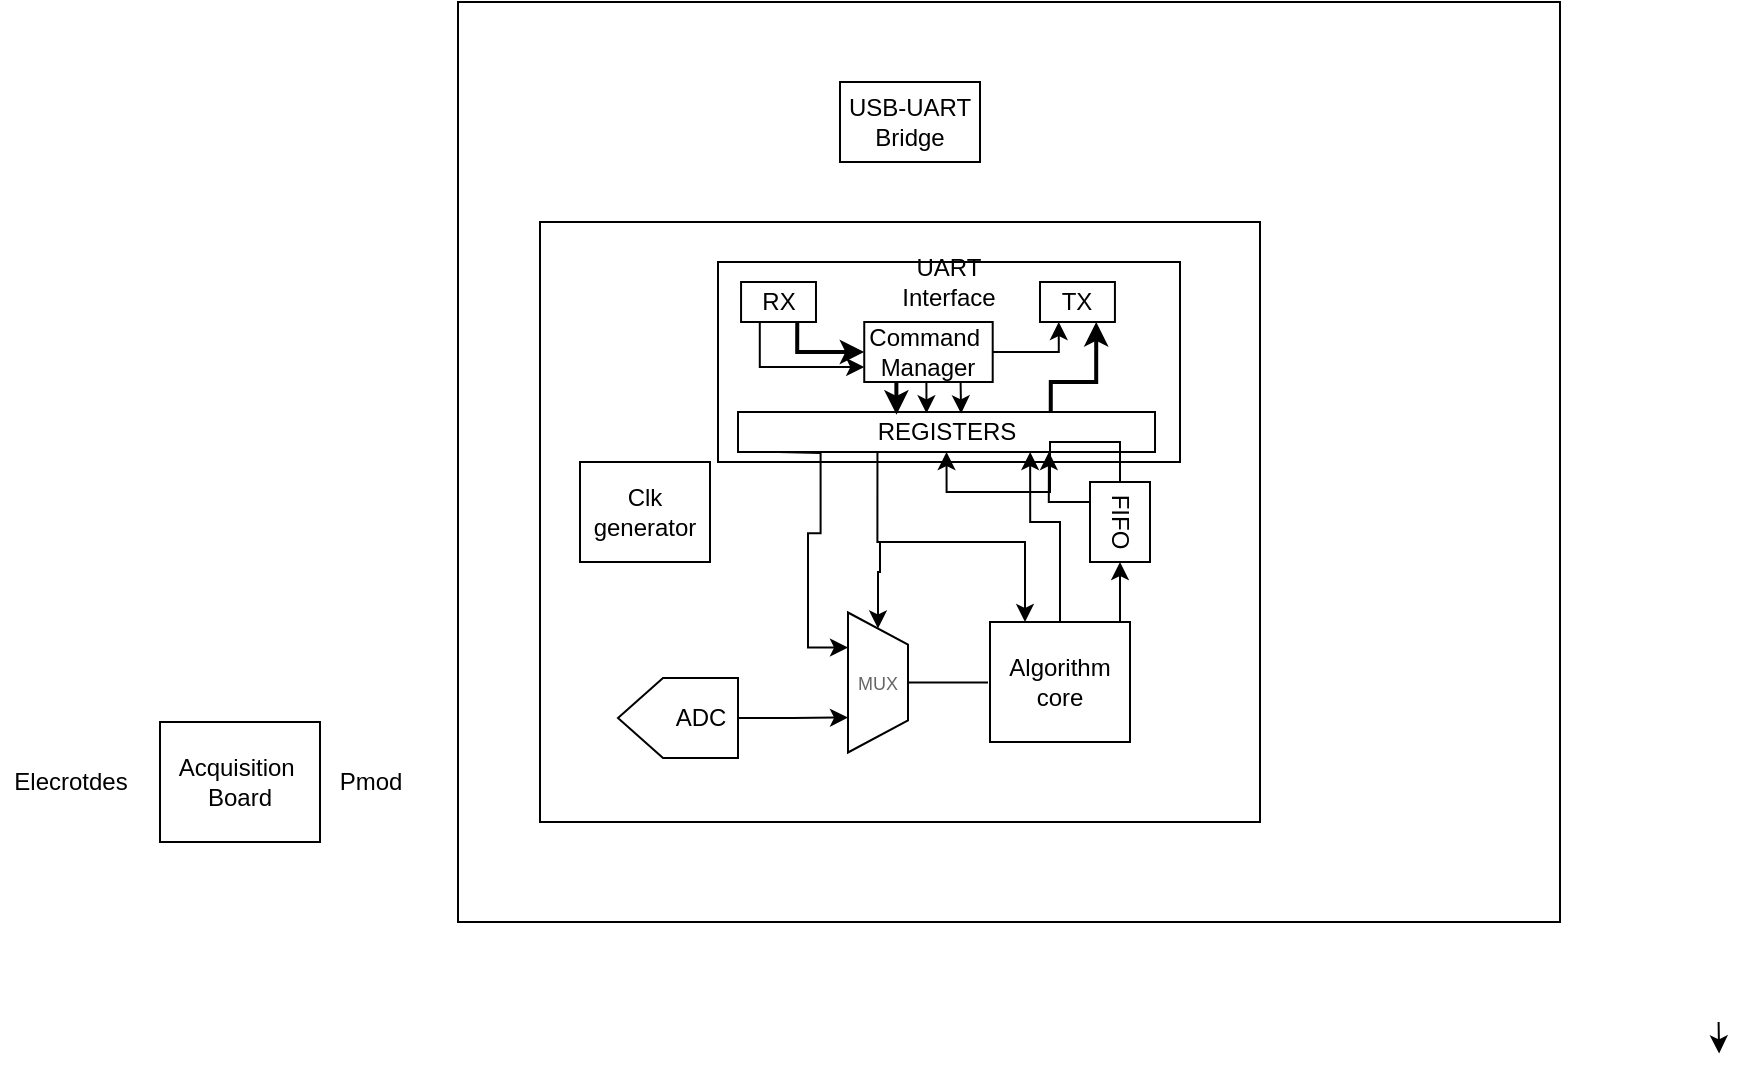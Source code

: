 <mxfile version="16.5.6" type="github">
  <diagram id="rzP6tae6U1hc_79Av_jn" name="Page-1">
    <mxGraphModel dx="1581" dy="1064" grid="1" gridSize="10" guides="1" tooltips="1" connect="1" arrows="1" fold="1" page="1" pageScale="1" pageWidth="827" pageHeight="1169" math="0" shadow="0">
      <root>
        <mxCell id="0" />
        <mxCell id="1" parent="0" />
        <mxCell id="Tux2hPUuRy_x0GbL0UM1-4" value="BASYS3" style="rounded=0;whiteSpace=wrap;html=1;spacingBottom=73;" vertex="1" parent="1">
          <mxGeometry x="239" y="180" width="551" height="460" as="geometry" />
        </mxCell>
        <mxCell id="Tux2hPUuRy_x0GbL0UM1-5" value="Acquisition&amp;nbsp;&lt;br&gt;Board" style="rounded=0;whiteSpace=wrap;html=1;" vertex="1" parent="1">
          <mxGeometry x="90" y="540" width="80" height="60" as="geometry" />
        </mxCell>
        <mxCell id="Tux2hPUuRy_x0GbL0UM1-7" value="Pmod" style="text;html=1;align=center;verticalAlign=middle;resizable=0;points=[];autosize=1;strokeColor=none;fillColor=none;" vertex="1" parent="1">
          <mxGeometry x="170" y="560" width="50" height="20" as="geometry" />
        </mxCell>
        <mxCell id="Tux2hPUuRy_x0GbL0UM1-11" value="Elecrotdes" style="text;html=1;align=center;verticalAlign=middle;resizable=0;points=[];autosize=1;strokeColor=none;fillColor=none;" vertex="1" parent="1">
          <mxGeometry x="10" y="560" width="70" height="20" as="geometry" />
        </mxCell>
        <mxCell id="Tux2hPUuRy_x0GbL0UM1-15" value="USB-UART&lt;br&gt;Bridge" style="rounded=0;whiteSpace=wrap;html=1;" vertex="1" parent="1">
          <mxGeometry x="430" y="220" width="70" height="40" as="geometry" />
        </mxCell>
        <mxCell id="Tux2hPUuRy_x0GbL0UM1-62" value="" style="group" vertex="1" connectable="0" parent="1">
          <mxGeometry x="280" y="290" width="360" height="300" as="geometry" />
        </mxCell>
        <mxCell id="Tux2hPUuRy_x0GbL0UM1-38" value="" style="rounded=0;whiteSpace=wrap;html=1;strokeWidth=1;" vertex="1" parent="Tux2hPUuRy_x0GbL0UM1-62">
          <mxGeometry width="360" height="300" as="geometry" />
        </mxCell>
        <mxCell id="Tux2hPUuRy_x0GbL0UM1-1" value="Algorithm core" style="rounded=0;whiteSpace=wrap;html=1;" vertex="1" parent="Tux2hPUuRy_x0GbL0UM1-62">
          <mxGeometry x="225" y="200" width="70" height="60" as="geometry" />
        </mxCell>
        <mxCell id="Tux2hPUuRy_x0GbL0UM1-17" value="" style="shape=offPageConnector;whiteSpace=wrap;rotation=90;textDirection=ltr;labelPosition=right;verticalLabelPosition=top;align=left;verticalAlign=bottom;html=1;" vertex="1" parent="Tux2hPUuRy_x0GbL0UM1-62">
          <mxGeometry x="49" y="218" width="40" height="60" as="geometry" />
        </mxCell>
        <mxCell id="Tux2hPUuRy_x0GbL0UM1-44" style="edgeStyle=orthogonalEdgeStyle;rounded=0;orthogonalLoop=1;jettySize=auto;html=1;exitX=0;exitY=0.5;exitDx=0;exitDy=0;startArrow=classic;startFill=1;endArrow=none;endFill=0;strokeWidth=1;" edge="1" parent="Tux2hPUuRy_x0GbL0UM1-62" source="Tux2hPUuRy_x0GbL0UM1-26">
          <mxGeometry relative="1" as="geometry">
            <mxPoint x="170" y="160" as="targetPoint" />
            <Array as="points">
              <mxPoint x="169" y="175" />
              <mxPoint x="170" y="175" />
              <mxPoint x="170" y="160" />
            </Array>
          </mxGeometry>
        </mxCell>
        <mxCell id="Tux2hPUuRy_x0GbL0UM1-26" value="&lt;font color=&quot;#666666&quot; style=&quot;font-size: 9px&quot;&gt;MUX&lt;/font&gt;" style="shape=trapezoid;perimeter=trapezoidPerimeter;whiteSpace=wrap;html=1;fixedSize=1;shadow=0;labelBackgroundColor=none;labelBorderColor=none;comic=0;sketch=0;strokeWidth=1;rotation=90;size=16;fillColor=#FFFFFF;strokeColor=#000000;rounded=0;horizontal=0;" vertex="1" parent="Tux2hPUuRy_x0GbL0UM1-62">
          <mxGeometry x="134" y="215.25" width="70" height="30" as="geometry" />
        </mxCell>
        <mxCell id="Tux2hPUuRy_x0GbL0UM1-34" style="edgeStyle=orthogonalEdgeStyle;rounded=0;orthogonalLoop=1;jettySize=auto;html=1;exitX=0.5;exitY=0;exitDx=0;exitDy=0;entryX=0.75;entryY=1;entryDx=0;entryDy=0;strokeWidth=1;" edge="1" parent="Tux2hPUuRy_x0GbL0UM1-62" source="Tux2hPUuRy_x0GbL0UM1-17" target="Tux2hPUuRy_x0GbL0UM1-26">
          <mxGeometry relative="1" as="geometry" />
        </mxCell>
        <mxCell id="Tux2hPUuRy_x0GbL0UM1-27" value="" style="endArrow=none;html=1;rounded=0;fontColor=#000000;jumpStyle=arc;exitX=0.5;exitY=0;exitDx=0;exitDy=0;strokeColor=#000000;strokeWidth=1;" edge="1" source="Tux2hPUuRy_x0GbL0UM1-26" parent="Tux2hPUuRy_x0GbL0UM1-62">
          <mxGeometry width="50" height="50" relative="1" as="geometry">
            <mxPoint x="254" y="245.25" as="sourcePoint" />
            <mxPoint x="224" y="230.25" as="targetPoint" />
          </mxGeometry>
        </mxCell>
        <mxCell id="Tux2hPUuRy_x0GbL0UM1-30" value="" style="group" vertex="1" connectable="0" parent="Tux2hPUuRy_x0GbL0UM1-62">
          <mxGeometry x="89" y="20" width="231" height="100" as="geometry" />
        </mxCell>
        <mxCell id="Tux2hPUuRy_x0GbL0UM1-2" value="UART&lt;br&gt;Interface" style="rounded=0;whiteSpace=wrap;html=1;spacingBottom=80;" vertex="1" parent="Tux2hPUuRy_x0GbL0UM1-30">
          <mxGeometry width="231.0" height="100" as="geometry" />
        </mxCell>
        <mxCell id="Tux2hPUuRy_x0GbL0UM1-20" value="TX" style="rounded=0;whiteSpace=wrap;html=1;" vertex="1" parent="Tux2hPUuRy_x0GbL0UM1-30">
          <mxGeometry x="161.003" y="10" width="37.459" height="20" as="geometry" />
        </mxCell>
        <mxCell id="Tux2hPUuRy_x0GbL0UM1-55" style="edgeStyle=orthogonalEdgeStyle;rounded=0;orthogonalLoop=1;jettySize=auto;html=1;exitX=0.25;exitY=1;exitDx=0;exitDy=0;entryX=0;entryY=0.75;entryDx=0;entryDy=0;startArrow=none;startFill=0;endArrow=classic;endFill=1;strokeWidth=1;" edge="1" parent="Tux2hPUuRy_x0GbL0UM1-30" source="Tux2hPUuRy_x0GbL0UM1-21" target="Tux2hPUuRy_x0GbL0UM1-45">
          <mxGeometry relative="1" as="geometry" />
        </mxCell>
        <mxCell id="Tux2hPUuRy_x0GbL0UM1-21" value="RX" style="rounded=0;whiteSpace=wrap;html=1;" vertex="1" parent="Tux2hPUuRy_x0GbL0UM1-30">
          <mxGeometry x="11.531" y="10" width="37.459" height="20" as="geometry" />
        </mxCell>
        <mxCell id="Tux2hPUuRy_x0GbL0UM1-24" value="REGISTERS" style="rounded=0;whiteSpace=wrap;html=1;" vertex="1" parent="Tux2hPUuRy_x0GbL0UM1-30">
          <mxGeometry x="10" y="75" width="208.51" height="20" as="geometry" />
        </mxCell>
        <mxCell id="Tux2hPUuRy_x0GbL0UM1-49" style="edgeStyle=orthogonalEdgeStyle;rounded=0;orthogonalLoop=1;jettySize=auto;html=1;exitX=0;exitY=0.5;exitDx=0;exitDy=0;entryX=0.75;entryY=1;entryDx=0;entryDy=0;startArrow=classic;startFill=1;endArrow=none;endFill=0;strokeWidth=2;" edge="1" parent="Tux2hPUuRy_x0GbL0UM1-30" source="Tux2hPUuRy_x0GbL0UM1-45" target="Tux2hPUuRy_x0GbL0UM1-21">
          <mxGeometry relative="1" as="geometry" />
        </mxCell>
        <mxCell id="Tux2hPUuRy_x0GbL0UM1-53" style="edgeStyle=orthogonalEdgeStyle;rounded=0;orthogonalLoop=1;jettySize=auto;html=1;exitX=0.75;exitY=1;exitDx=0;exitDy=0;entryX=0.535;entryY=0.036;entryDx=0;entryDy=0;entryPerimeter=0;startArrow=none;startFill=0;endArrow=classic;endFill=1;strokeWidth=1;" edge="1" parent="Tux2hPUuRy_x0GbL0UM1-30" source="Tux2hPUuRy_x0GbL0UM1-45" target="Tux2hPUuRy_x0GbL0UM1-24">
          <mxGeometry relative="1" as="geometry" />
        </mxCell>
        <mxCell id="Tux2hPUuRy_x0GbL0UM1-54" style="edgeStyle=orthogonalEdgeStyle;rounded=0;orthogonalLoop=1;jettySize=auto;html=1;exitX=0.75;exitY=0;exitDx=0;exitDy=0;entryX=0.75;entryY=1;entryDx=0;entryDy=0;startArrow=none;startFill=0;endArrow=classic;endFill=1;strokeWidth=2;" edge="1" parent="Tux2hPUuRy_x0GbL0UM1-30" source="Tux2hPUuRy_x0GbL0UM1-24" target="Tux2hPUuRy_x0GbL0UM1-20">
          <mxGeometry relative="1" as="geometry">
            <Array as="points">
              <mxPoint x="166" y="60" />
              <mxPoint x="189" y="60" />
            </Array>
          </mxGeometry>
        </mxCell>
        <mxCell id="Tux2hPUuRy_x0GbL0UM1-58" style="edgeStyle=orthogonalEdgeStyle;rounded=0;orthogonalLoop=1;jettySize=auto;html=1;exitX=0.25;exitY=1;exitDx=0;exitDy=0;entryX=0.38;entryY=0.067;entryDx=0;entryDy=0;entryPerimeter=0;startArrow=none;startFill=0;endArrow=classic;endFill=1;strokeWidth=2;" edge="1" parent="Tux2hPUuRy_x0GbL0UM1-30" source="Tux2hPUuRy_x0GbL0UM1-45" target="Tux2hPUuRy_x0GbL0UM1-24">
          <mxGeometry relative="1" as="geometry" />
        </mxCell>
        <mxCell id="Tux2hPUuRy_x0GbL0UM1-59" style="edgeStyle=orthogonalEdgeStyle;rounded=0;orthogonalLoop=1;jettySize=auto;html=1;exitX=1;exitY=0.5;exitDx=0;exitDy=0;entryX=0.25;entryY=1;entryDx=0;entryDy=0;startArrow=none;startFill=0;endArrow=classic;endFill=1;strokeWidth=1;" edge="1" parent="Tux2hPUuRy_x0GbL0UM1-30" source="Tux2hPUuRy_x0GbL0UM1-45" target="Tux2hPUuRy_x0GbL0UM1-20">
          <mxGeometry relative="1" as="geometry" />
        </mxCell>
        <mxCell id="Tux2hPUuRy_x0GbL0UM1-60" style="edgeStyle=orthogonalEdgeStyle;rounded=0;orthogonalLoop=1;jettySize=auto;html=1;exitX=0.5;exitY=1;exitDx=0;exitDy=0;entryX=0.452;entryY=0.033;entryDx=0;entryDy=0;entryPerimeter=0;startArrow=none;startFill=0;endArrow=classic;endFill=1;strokeWidth=1;" edge="1" parent="Tux2hPUuRy_x0GbL0UM1-30" source="Tux2hPUuRy_x0GbL0UM1-45" target="Tux2hPUuRy_x0GbL0UM1-24">
          <mxGeometry relative="1" as="geometry" />
        </mxCell>
        <mxCell id="Tux2hPUuRy_x0GbL0UM1-45" value="Command&amp;nbsp;&lt;br&gt;Manager" style="rounded=0;whiteSpace=wrap;html=1;" vertex="1" parent="Tux2hPUuRy_x0GbL0UM1-30">
          <mxGeometry x="73.12" y="30" width="64.23" height="30" as="geometry" />
        </mxCell>
        <mxCell id="Tux2hPUuRy_x0GbL0UM1-56" style="edgeStyle=orthogonalEdgeStyle;rounded=0;orthogonalLoop=1;jettySize=auto;html=1;exitX=0.75;exitY=1;exitDx=0;exitDy=0;entryX=0.535;entryY=0.036;entryDx=0;entryDy=0;entryPerimeter=0;startArrow=none;startFill=0;endArrow=classic;endFill=1;strokeWidth=1;" edge="1" parent="Tux2hPUuRy_x0GbL0UM1-30">
          <mxGeometry relative="1" as="geometry">
            <mxPoint x="500.293" y="380" as="sourcePoint" />
            <mxPoint x="500.553" y="395.72" as="targetPoint" />
          </mxGeometry>
        </mxCell>
        <mxCell id="Tux2hPUuRy_x0GbL0UM1-31" style="edgeStyle=orthogonalEdgeStyle;rounded=0;orthogonalLoop=1;jettySize=auto;html=1;exitX=0.5;exitY=1;exitDx=0;exitDy=0;entryX=0.25;entryY=1;entryDx=0;entryDy=0;strokeWidth=1;" edge="1" parent="Tux2hPUuRy_x0GbL0UM1-62" target="Tux2hPUuRy_x0GbL0UM1-26">
          <mxGeometry relative="1" as="geometry">
            <mxPoint x="119.265" y="115" as="sourcePoint" />
          </mxGeometry>
        </mxCell>
        <mxCell id="Tux2hPUuRy_x0GbL0UM1-33" style="edgeStyle=orthogonalEdgeStyle;rounded=0;orthogonalLoop=1;jettySize=auto;html=1;exitX=0.5;exitY=1;exitDx=0;exitDy=0;entryX=0.25;entryY=0;entryDx=0;entryDy=0;strokeWidth=1;" edge="1" parent="Tux2hPUuRy_x0GbL0UM1-62" target="Tux2hPUuRy_x0GbL0UM1-1">
          <mxGeometry relative="1" as="geometry">
            <mxPoint x="168.729" y="115" as="sourcePoint" />
            <Array as="points">
              <mxPoint x="169" y="160" />
              <mxPoint x="243" y="160" />
            </Array>
          </mxGeometry>
        </mxCell>
        <mxCell id="Tux2hPUuRy_x0GbL0UM1-35" style="edgeStyle=orthogonalEdgeStyle;rounded=0;orthogonalLoop=1;jettySize=auto;html=1;exitX=0.5;exitY=0;exitDx=0;exitDy=0;entryX=0.5;entryY=1;entryDx=0;entryDy=0;strokeWidth=1;" edge="1" parent="Tux2hPUuRy_x0GbL0UM1-62" source="Tux2hPUuRy_x0GbL0UM1-1">
          <mxGeometry relative="1" as="geometry">
            <mxPoint x="245.081" y="115" as="targetPoint" />
            <Array as="points">
              <mxPoint x="260" y="150" />
              <mxPoint x="245" y="150" />
            </Array>
          </mxGeometry>
        </mxCell>
        <mxCell id="Tux2hPUuRy_x0GbL0UM1-42" style="edgeStyle=orthogonalEdgeStyle;rounded=0;orthogonalLoop=1;jettySize=auto;html=1;exitX=0;exitY=0.5;exitDx=0;exitDy=0;entryX=0.5;entryY=1;entryDx=0;entryDy=0;startArrow=none;startFill=0;endArrow=classic;endFill=1;strokeWidth=1;" edge="1" parent="Tux2hPUuRy_x0GbL0UM1-62" source="Tux2hPUuRy_x0GbL0UM1-39" target="Tux2hPUuRy_x0GbL0UM1-24">
          <mxGeometry relative="1" as="geometry" />
        </mxCell>
        <mxCell id="Tux2hPUuRy_x0GbL0UM1-43" style="edgeStyle=orthogonalEdgeStyle;rounded=0;orthogonalLoop=1;jettySize=auto;html=1;exitX=0.25;exitY=1;exitDx=0;exitDy=0;entryX=0.75;entryY=1;entryDx=0;entryDy=0;startArrow=none;startFill=0;endArrow=classic;endFill=1;strokeWidth=1;" edge="1" parent="Tux2hPUuRy_x0GbL0UM1-62" source="Tux2hPUuRy_x0GbL0UM1-39">
          <mxGeometry relative="1" as="geometry">
            <mxPoint x="254.446" y="115" as="targetPoint" />
          </mxGeometry>
        </mxCell>
        <mxCell id="Tux2hPUuRy_x0GbL0UM1-39" value="FIFO" style="rounded=0;whiteSpace=wrap;html=1;rotation=90;" vertex="1" parent="Tux2hPUuRy_x0GbL0UM1-62">
          <mxGeometry x="270" y="135" width="40" height="30" as="geometry" />
        </mxCell>
        <mxCell id="Tux2hPUuRy_x0GbL0UM1-41" style="edgeStyle=orthogonalEdgeStyle;rounded=0;orthogonalLoop=1;jettySize=auto;html=1;exitX=0.75;exitY=0;exitDx=0;exitDy=0;entryX=1;entryY=0.5;entryDx=0;entryDy=0;startArrow=none;startFill=0;endArrow=classic;endFill=1;strokeWidth=1;" edge="1" parent="Tux2hPUuRy_x0GbL0UM1-62" source="Tux2hPUuRy_x0GbL0UM1-1" target="Tux2hPUuRy_x0GbL0UM1-39">
          <mxGeometry relative="1" as="geometry" />
        </mxCell>
        <mxCell id="Tux2hPUuRy_x0GbL0UM1-61" value="ADC" style="text;html=1;align=center;verticalAlign=middle;resizable=0;points=[];autosize=1;strokeColor=none;fillColor=none;" vertex="1" parent="Tux2hPUuRy_x0GbL0UM1-62">
          <mxGeometry x="60" y="238" width="40" height="20" as="geometry" />
        </mxCell>
        <mxCell id="Tux2hPUuRy_x0GbL0UM1-18" value="Clk generator" style="rounded=0;whiteSpace=wrap;html=1;" vertex="1" parent="Tux2hPUuRy_x0GbL0UM1-62">
          <mxGeometry x="20" y="120" width="65" height="50" as="geometry" />
        </mxCell>
      </root>
    </mxGraphModel>
  </diagram>
</mxfile>
